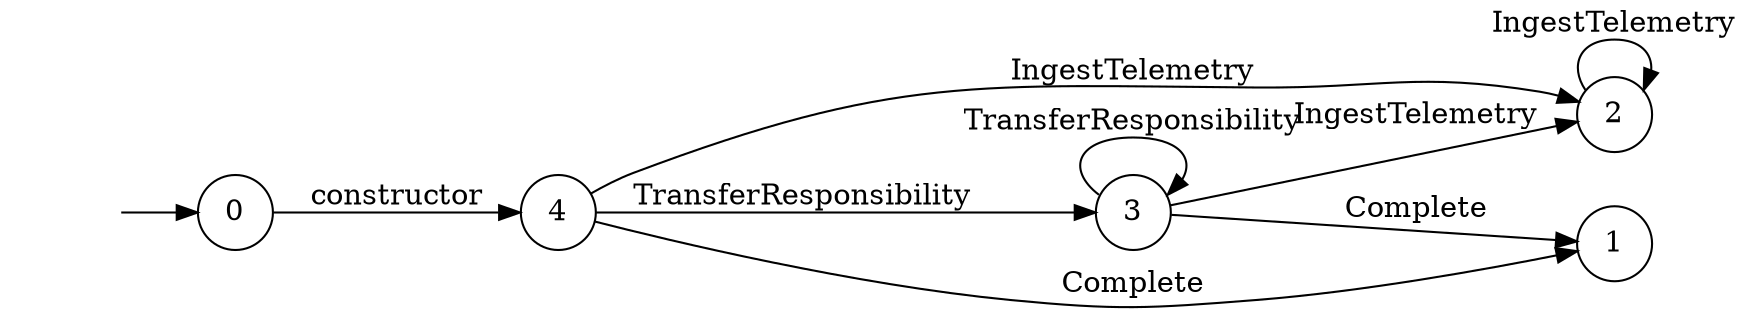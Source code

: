 digraph "Dapp-Automata-data/fuzzer/testnetdata-model-rq1-fix/RefrigeratedTransportation/FSM-3" {
	graph [rankdir=LR]
	"" [label="" shape=plaintext]
	4 [label=4 shape=circle]
	3 [label=3 shape=circle]
	0 [label=0 shape=circle]
	2 [label=2 shape=circle]
	1 [label=1 shape=circle]
	"" -> 0 [label=""]
	0 -> 4 [label=constructor]
	4 -> 1 [label=Complete]
	4 -> 2 [label=IngestTelemetry]
	4 -> 3 [label=TransferResponsibility]
	3 -> 1 [label=Complete]
	3 -> 2 [label=IngestTelemetry]
	3 -> 3 [label=TransferResponsibility]
	2 -> 2 [label=IngestTelemetry]
}
